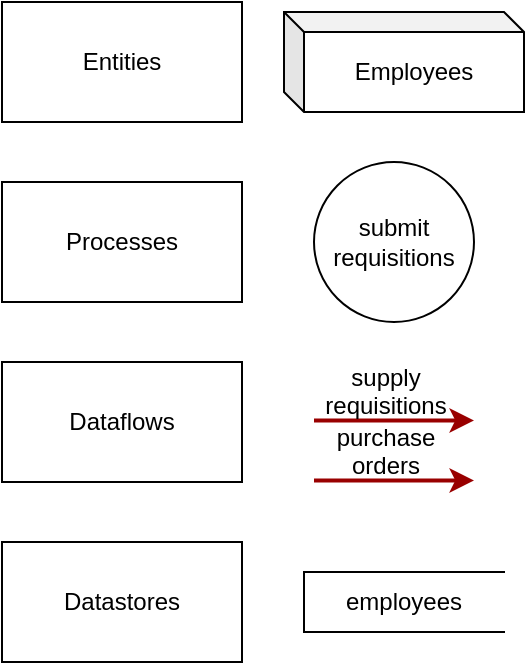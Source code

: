 <mxfile version="22.1.21" type="github">
  <diagram name="Page-1" id="52a04d89-c75d-2922-d76d-85b35f80e030">
    <mxGraphModel dx="794" dy="454" grid="1" gridSize="10" guides="1" tooltips="1" connect="1" arrows="1" fold="1" page="1" pageScale="1" pageWidth="1100" pageHeight="850" background="none" math="0" shadow="0">
      <root>
        <mxCell id="0" />
        <mxCell id="1" parent="0" />
        <mxCell id="36MPgb-XZIYfhogKowGa-2" value="Entities" style="rounded=0;whiteSpace=wrap;html=1;" vertex="1" parent="1">
          <mxGeometry x="260" y="270" width="120" height="60" as="geometry" />
        </mxCell>
        <mxCell id="36MPgb-XZIYfhogKowGa-3" value="Processes" style="rounded=0;whiteSpace=wrap;html=1;" vertex="1" parent="1">
          <mxGeometry x="260" y="360" width="120" height="60" as="geometry" />
        </mxCell>
        <mxCell id="36MPgb-XZIYfhogKowGa-4" value="Dataflows" style="rounded=0;whiteSpace=wrap;html=1;" vertex="1" parent="1">
          <mxGeometry x="260" y="450" width="120" height="60" as="geometry" />
        </mxCell>
        <mxCell id="36MPgb-XZIYfhogKowGa-5" value="Datastores" style="rounded=0;whiteSpace=wrap;html=1;" vertex="1" parent="1">
          <mxGeometry x="260" y="540" width="120" height="60" as="geometry" />
        </mxCell>
        <mxCell id="36MPgb-XZIYfhogKowGa-6" value="Employees" style="shape=cube;whiteSpace=wrap;html=1;boundedLbl=1;backgroundOutline=1;darkOpacity=0.05;darkOpacity2=0.1;size=10;" vertex="1" parent="1">
          <mxGeometry x="401" y="275" width="120" height="50" as="geometry" />
        </mxCell>
        <mxCell id="36MPgb-XZIYfhogKowGa-7" value="submit requisitions" style="ellipse;whiteSpace=wrap;html=1;aspect=fixed;" vertex="1" parent="1">
          <mxGeometry x="416" y="350" width="80" height="80" as="geometry" />
        </mxCell>
        <mxCell id="36MPgb-XZIYfhogKowGa-8" value="" style="edgeStyle=none;noEdgeStyle=1;strokeColor=#990000;strokeWidth=2" edge="1" parent="1">
          <mxGeometry width="100" height="100" relative="1" as="geometry">
            <mxPoint x="416" y="479.23" as="sourcePoint" />
            <mxPoint x="496" y="479.23" as="targetPoint" />
          </mxGeometry>
        </mxCell>
        <mxCell id="36MPgb-XZIYfhogKowGa-9" value="supply&#xa;requisitions" style="text;spacingTop=-5;align=center" vertex="1" parent="1">
          <mxGeometry x="437" y="449.23" width="30" height="20" as="geometry" />
        </mxCell>
        <mxCell id="36MPgb-XZIYfhogKowGa-10" value="" style="edgeStyle=none;noEdgeStyle=1;strokeColor=#990000;strokeWidth=2" edge="1" parent="1">
          <mxGeometry width="100" height="100" relative="1" as="geometry">
            <mxPoint x="416" y="509.23" as="sourcePoint" />
            <mxPoint x="496" y="509.23" as="targetPoint" />
          </mxGeometry>
        </mxCell>
        <mxCell id="36MPgb-XZIYfhogKowGa-11" value="purchase&#xa;orders" style="text;spacingTop=-5;align=center" vertex="1" parent="1">
          <mxGeometry x="437" y="479.23" width="30" height="20" as="geometry" />
        </mxCell>
        <mxCell id="36MPgb-XZIYfhogKowGa-12" value="employees" style="html=1;dashed=0;whiteSpace=wrap;shape=partialRectangle;right=0;" vertex="1" parent="1">
          <mxGeometry x="411" y="555" width="100" height="30" as="geometry" />
        </mxCell>
      </root>
    </mxGraphModel>
  </diagram>
</mxfile>

